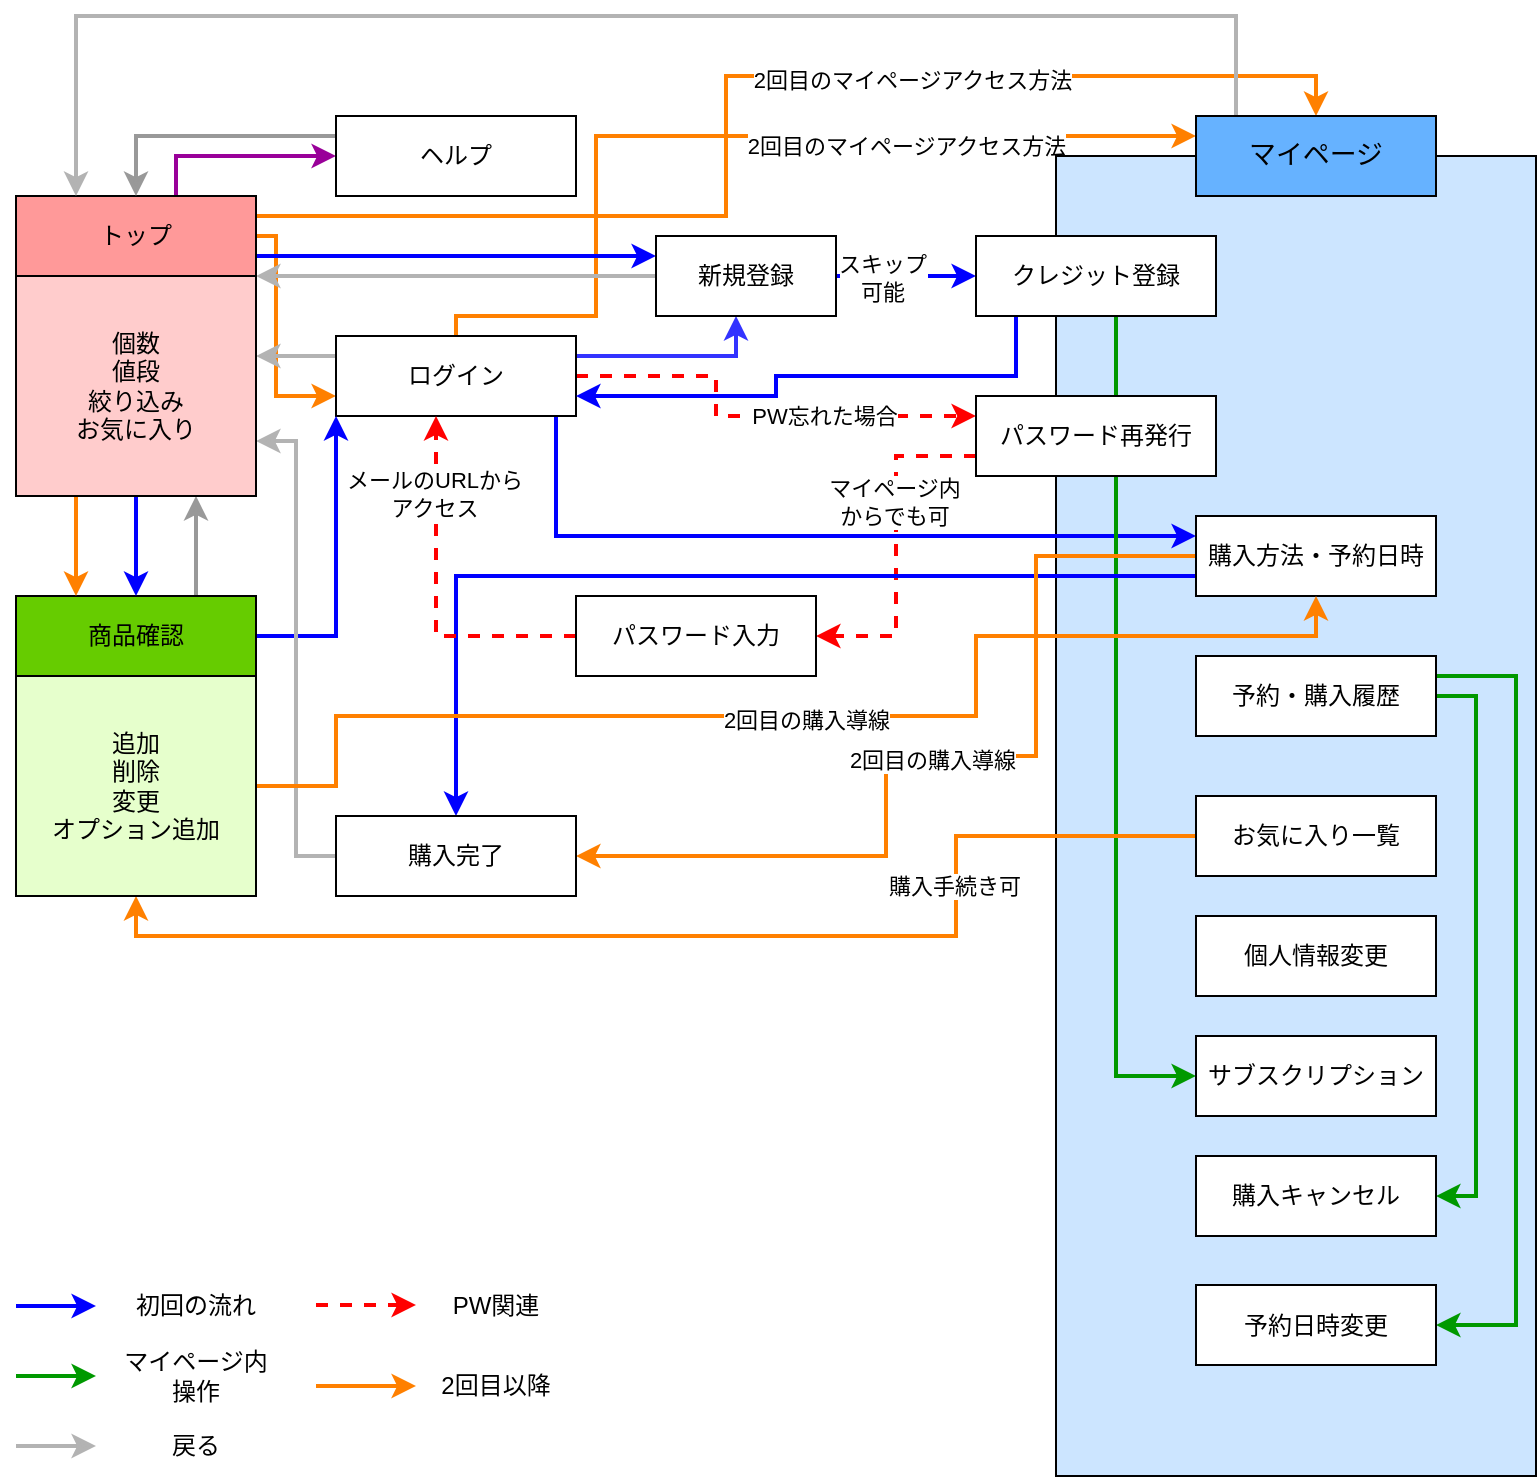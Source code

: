 <mxfile version="17.4.0" type="device" pages="3"><diagram id="CFqNED6zt4X_rKP4FSig" name="Page-1"><mxGraphModel dx="786" dy="1683" grid="1" gridSize="10" guides="1" tooltips="1" connect="1" arrows="1" fold="1" page="1" pageScale="1" pageWidth="827" pageHeight="1169" math="0" shadow="0"><root><mxCell id="0"/><mxCell id="1" parent="0"/><mxCell id="NFylyLSRvNGcXjJM1ptS-30" style="edgeStyle=orthogonalEdgeStyle;rounded=0;orthogonalLoop=1;jettySize=auto;html=1;exitX=1;exitY=0.5;exitDx=0;exitDy=0;entryX=0;entryY=0.75;entryDx=0;entryDy=0;strokeColor=#FF8000;strokeWidth=2;" edge="1" parent="1" source="NFylyLSRvNGcXjJM1ptS-1" target="NFylyLSRvNGcXjJM1ptS-5"><mxGeometry relative="1" as="geometry"><Array as="points"><mxPoint x="170" y="60"/><mxPoint x="170" y="140"/></Array></mxGeometry></mxCell><mxCell id="NFylyLSRvNGcXjJM1ptS-36" style="edgeStyle=orthogonalEdgeStyle;rounded=0;orthogonalLoop=1;jettySize=auto;html=1;strokeColor=#990099;strokeWidth=2;" edge="1" parent="1" source="NFylyLSRvNGcXjJM1ptS-1" target="NFylyLSRvNGcXjJM1ptS-14"><mxGeometry relative="1" as="geometry"><Array as="points"><mxPoint x="120" y="20"/></Array></mxGeometry></mxCell><mxCell id="NFylyLSRvNGcXjJM1ptS-54" style="edgeStyle=orthogonalEdgeStyle;rounded=0;orthogonalLoop=1;jettySize=auto;html=1;entryX=0;entryY=0.25;entryDx=0;entryDy=0;exitX=0.5;exitY=0;exitDx=0;exitDy=0;strokeColor=#FF8000;strokeWidth=2;" edge="1" parent="1" source="NFylyLSRvNGcXjJM1ptS-5" target="NFylyLSRvNGcXjJM1ptS-4"><mxGeometry relative="1" as="geometry"><mxPoint x="250" y="100" as="sourcePoint"/><Array as="points"><mxPoint x="260" y="100"/><mxPoint x="330" y="100"/><mxPoint x="330" y="10"/></Array></mxGeometry></mxCell><mxCell id="NFylyLSRvNGcXjJM1ptS-113" value="2回目のマイページアクセス方法" style="edgeLabel;html=1;align=center;verticalAlign=middle;resizable=0;points=[];" vertex="1" connectable="0" parent="NFylyLSRvNGcXjJM1ptS-54"><mxGeometry x="0.383" y="-4" relative="1" as="geometry"><mxPoint y="1" as="offset"/></mxGeometry></mxCell><mxCell id="NFylyLSRvNGcXjJM1ptS-66" style="edgeStyle=orthogonalEdgeStyle;rounded=0;orthogonalLoop=1;jettySize=auto;html=1;entryX=0.5;entryY=0;entryDx=0;entryDy=0;strokeColor=#FF8000;strokeWidth=2;" edge="1" parent="1" source="NFylyLSRvNGcXjJM1ptS-1" target="NFylyLSRvNGcXjJM1ptS-4"><mxGeometry relative="1" as="geometry"><Array as="points"><mxPoint x="395" y="50"/><mxPoint x="395" y="-20"/><mxPoint x="690" y="-20"/></Array></mxGeometry></mxCell><mxCell id="NFylyLSRvNGcXjJM1ptS-112" value="2回目のマイページアクセス方法" style="edgeLabel;html=1;align=center;verticalAlign=middle;resizable=0;points=[];" vertex="1" connectable="0" parent="NFylyLSRvNGcXjJM1ptS-66"><mxGeometry x="0.284" y="-1" relative="1" as="geometry"><mxPoint y="1" as="offset"/></mxGeometry></mxCell><mxCell id="NFylyLSRvNGcXjJM1ptS-67" style="edgeStyle=orthogonalEdgeStyle;rounded=0;orthogonalLoop=1;jettySize=auto;html=1;strokeColor=#0000FF;entryX=0;entryY=0.25;entryDx=0;entryDy=0;strokeWidth=2;" edge="1" parent="1" source="NFylyLSRvNGcXjJM1ptS-1" target="NFylyLSRvNGcXjJM1ptS-6"><mxGeometry relative="1" as="geometry"><mxPoint x="340" y="100" as="targetPoint"/><Array as="points"><mxPoint x="210" y="70"/><mxPoint x="210" y="70"/></Array></mxGeometry></mxCell><mxCell id="NFylyLSRvNGcXjJM1ptS-1" value="&lt;font style=&quot;vertical-align: inherit&quot;&gt;&lt;font style=&quot;vertical-align: inherit&quot;&gt;トップ&lt;/font&gt;&lt;/font&gt;" style="rounded=0;whiteSpace=wrap;html=1;gradientColor=none;fillColor=#FF9999;" vertex="1" parent="1"><mxGeometry x="40" y="40" width="120" height="40" as="geometry"/></mxCell><mxCell id="NFylyLSRvNGcXjJM1ptS-2" value="" style="rounded=0;whiteSpace=wrap;html=1;fillColor=#CCE5FF;strokeColor=default;" vertex="1" parent="1"><mxGeometry x="560" y="20" width="240" height="660" as="geometry"/></mxCell><mxCell id="NFylyLSRvNGcXjJM1ptS-106" style="edgeStyle=orthogonalEdgeStyle;rounded=0;orthogonalLoop=1;jettySize=auto;html=1;entryX=0.25;entryY=0;entryDx=0;entryDy=0;strokeColor=#B3B3B3;strokeWidth=2;" edge="1" parent="1" source="NFylyLSRvNGcXjJM1ptS-4" target="NFylyLSRvNGcXjJM1ptS-1"><mxGeometry relative="1" as="geometry"><Array as="points"><mxPoint x="650" y="-50"/><mxPoint x="70" y="-50"/></Array></mxGeometry></mxCell><mxCell id="NFylyLSRvNGcXjJM1ptS-4" value="&lt;span style=&quot;font-size: 13.44px&quot;&gt;&lt;font style=&quot;vertical-align: inherit&quot;&gt;&lt;font style=&quot;vertical-align: inherit&quot;&gt;マイページ&lt;/font&gt;&lt;/font&gt;&lt;/span&gt;" style="rounded=0;whiteSpace=wrap;html=1;fillColor=#66B2FF;" vertex="1" parent="1"><mxGeometry x="630" width="120" height="40" as="geometry"/></mxCell><mxCell id="NFylyLSRvNGcXjJM1ptS-32" value="" style="edgeStyle=orthogonalEdgeStyle;rounded=0;orthogonalLoop=1;jettySize=auto;html=1;strokeColor=#3333FF;strokeWidth=2;" edge="1" parent="1" source="NFylyLSRvNGcXjJM1ptS-5" target="NFylyLSRvNGcXjJM1ptS-6"><mxGeometry relative="1" as="geometry"><Array as="points"><mxPoint x="400" y="120"/></Array></mxGeometry></mxCell><mxCell id="NFylyLSRvNGcXjJM1ptS-63" style="edgeStyle=orthogonalEdgeStyle;rounded=0;orthogonalLoop=1;jettySize=auto;html=1;entryX=0;entryY=0.25;entryDx=0;entryDy=0;strokeColor=#FF0000;strokeWidth=2;dashed=1;" edge="1" parent="1" source="NFylyLSRvNGcXjJM1ptS-5" target="NFylyLSRvNGcXjJM1ptS-12"><mxGeometry relative="1" as="geometry"><Array as="points"><mxPoint x="390" y="130"/><mxPoint x="390" y="150"/></Array></mxGeometry></mxCell><mxCell id="NFylyLSRvNGcXjJM1ptS-73" value="&lt;font style=&quot;vertical-align: inherit&quot;&gt;&lt;font style=&quot;vertical-align: inherit&quot;&gt;PW忘れた場合&lt;/font&gt;&lt;/font&gt;" style="edgeLabel;html=1;align=center;verticalAlign=middle;resizable=0;points=[];" vertex="1" connectable="0" parent="NFylyLSRvNGcXjJM1ptS-63"><mxGeometry x="0.303" relative="1" as="geometry"><mxPoint as="offset"/></mxGeometry></mxCell><mxCell id="NFylyLSRvNGcXjJM1ptS-72" style="edgeStyle=orthogonalEdgeStyle;rounded=0;orthogonalLoop=1;jettySize=auto;html=1;entryX=0;entryY=0.25;entryDx=0;entryDy=0;strokeColor=#0000FF;strokeWidth=2;" edge="1" parent="1" source="NFylyLSRvNGcXjJM1ptS-5" target="NFylyLSRvNGcXjJM1ptS-18"><mxGeometry relative="1" as="geometry"><Array as="points"><mxPoint x="310" y="210"/></Array></mxGeometry></mxCell><mxCell id="NFylyLSRvNGcXjJM1ptS-105" style="edgeStyle=orthogonalEdgeStyle;rounded=0;orthogonalLoop=1;jettySize=auto;html=1;strokeColor=#B3B3B3;strokeWidth=2;" edge="1" parent="1" source="NFylyLSRvNGcXjJM1ptS-5"><mxGeometry relative="1" as="geometry"><mxPoint x="160" y="120" as="targetPoint"/><Array as="points"><mxPoint x="190" y="120"/><mxPoint x="190" y="120"/></Array></mxGeometry></mxCell><mxCell id="NFylyLSRvNGcXjJM1ptS-5" value="&lt;font style=&quot;vertical-align: inherit&quot;&gt;&lt;font style=&quot;vertical-align: inherit&quot;&gt;ログイン&lt;/font&gt;&lt;/font&gt;" style="rounded=0;whiteSpace=wrap;html=1;" vertex="1" parent="1"><mxGeometry x="200" y="110" width="120" height="40" as="geometry"/></mxCell><mxCell id="NFylyLSRvNGcXjJM1ptS-33" value="" style="edgeStyle=orthogonalEdgeStyle;rounded=0;orthogonalLoop=1;jettySize=auto;html=1;strokeColor=#0000FF;strokeWidth=2;" edge="1" parent="1" source="NFylyLSRvNGcXjJM1ptS-6" target="NFylyLSRvNGcXjJM1ptS-7"><mxGeometry relative="1" as="geometry"><Array as="points"><mxPoint x="470" y="80"/><mxPoint x="470" y="80"/></Array></mxGeometry></mxCell><mxCell id="NFylyLSRvNGcXjJM1ptS-85" value="スキップ&lt;br&gt;可能" style="edgeLabel;html=1;align=center;verticalAlign=middle;resizable=0;points=[];" vertex="1" connectable="0" parent="NFylyLSRvNGcXjJM1ptS-33"><mxGeometry x="-0.35" y="-1" relative="1" as="geometry"><mxPoint as="offset"/></mxGeometry></mxCell><mxCell id="NFylyLSRvNGcXjJM1ptS-108" style="edgeStyle=orthogonalEdgeStyle;rounded=0;orthogonalLoop=1;jettySize=auto;html=1;strokeColor=#B3B3B3;strokeWidth=2;" edge="1" parent="1" source="NFylyLSRvNGcXjJM1ptS-6" target="NFylyLSRvNGcXjJM1ptS-24"><mxGeometry relative="1" as="geometry"><Array as="points"><mxPoint x="210" y="80"/><mxPoint x="210" y="80"/></Array></mxGeometry></mxCell><mxCell id="NFylyLSRvNGcXjJM1ptS-6" value="&lt;font style=&quot;vertical-align: inherit&quot;&gt;&lt;font style=&quot;vertical-align: inherit&quot;&gt;新規登録&lt;/font&gt;&lt;/font&gt;" style="rounded=0;whiteSpace=wrap;html=1;" vertex="1" parent="1"><mxGeometry x="360" y="60" width="90" height="40" as="geometry"/></mxCell><mxCell id="NFylyLSRvNGcXjJM1ptS-53" style="edgeStyle=orthogonalEdgeStyle;rounded=0;orthogonalLoop=1;jettySize=auto;html=1;entryX=0;entryY=0.5;entryDx=0;entryDy=0;strokeColor=#009900;strokeWidth=2;" edge="1" parent="1" source="NFylyLSRvNGcXjJM1ptS-7" target="NFylyLSRvNGcXjJM1ptS-15"><mxGeometry relative="1" as="geometry"><Array as="points"><mxPoint x="590" y="480"/></Array></mxGeometry></mxCell><mxCell id="NFylyLSRvNGcXjJM1ptS-71" style="edgeStyle=orthogonalEdgeStyle;rounded=0;orthogonalLoop=1;jettySize=auto;html=1;strokeColor=#0000FF;strokeWidth=2;" edge="1" parent="1" source="NFylyLSRvNGcXjJM1ptS-7" target="NFylyLSRvNGcXjJM1ptS-5"><mxGeometry relative="1" as="geometry"><Array as="points"><mxPoint x="540" y="130"/><mxPoint x="420" y="130"/><mxPoint x="420" y="140"/></Array></mxGeometry></mxCell><mxCell id="NFylyLSRvNGcXjJM1ptS-7" value="&lt;font style=&quot;vertical-align: inherit&quot;&gt;&lt;font style=&quot;vertical-align: inherit&quot;&gt;クレジット登録&lt;/font&gt;&lt;/font&gt;" style="rounded=0;whiteSpace=wrap;html=1;" vertex="1" parent="1"><mxGeometry x="520" y="60" width="120" height="40" as="geometry"/></mxCell><mxCell id="NFylyLSRvNGcXjJM1ptS-46" style="edgeStyle=orthogonalEdgeStyle;rounded=0;orthogonalLoop=1;jettySize=auto;html=1;entryX=1;entryY=0.5;entryDx=0;entryDy=0;strokeColor=#009900;fillColor=#f5f5f5;strokeWidth=2;" edge="1" parent="1" source="NFylyLSRvNGcXjJM1ptS-10" target="NFylyLSRvNGcXjJM1ptS-20"><mxGeometry relative="1" as="geometry"><mxPoint x="821" y="540" as="targetPoint"/><Array as="points"><mxPoint x="770" y="290"/><mxPoint x="770" y="540"/></Array></mxGeometry></mxCell><mxCell id="NFylyLSRvNGcXjJM1ptS-59" style="edgeStyle=orthogonalEdgeStyle;rounded=0;orthogonalLoop=1;jettySize=auto;html=1;entryX=1;entryY=0.5;entryDx=0;entryDy=0;strokeColor=#009900;strokeWidth=2;" edge="1" parent="1" source="NFylyLSRvNGcXjJM1ptS-10" target="NFylyLSRvNGcXjJM1ptS-58"><mxGeometry relative="1" as="geometry"><Array as="points"><mxPoint x="790" y="280"/><mxPoint x="790" y="605"/></Array></mxGeometry></mxCell><mxCell id="NFylyLSRvNGcXjJM1ptS-10" value="&lt;font style=&quot;vertical-align: inherit&quot;&gt;&lt;font style=&quot;vertical-align: inherit&quot;&gt;予約・購入履歴&lt;/font&gt;&lt;/font&gt;" style="rounded=0;whiteSpace=wrap;html=1;" vertex="1" parent="1"><mxGeometry x="630" y="270" width="120" height="40" as="geometry"/></mxCell><mxCell id="NFylyLSRvNGcXjJM1ptS-56" style="edgeStyle=orthogonalEdgeStyle;rounded=0;orthogonalLoop=1;jettySize=auto;html=1;entryX=0.5;entryY=1;entryDx=0;entryDy=0;strokeColor=#FF8000;strokeWidth=2;" edge="1" parent="1" source="NFylyLSRvNGcXjJM1ptS-11" target="NFylyLSRvNGcXjJM1ptS-23"><mxGeometry relative="1" as="geometry"><Array as="points"><mxPoint x="510" y="360"/><mxPoint x="510" y="410"/><mxPoint x="100" y="410"/></Array></mxGeometry></mxCell><mxCell id="NFylyLSRvNGcXjJM1ptS-109" value="購入手続き可" style="edgeLabel;html=1;align=center;verticalAlign=middle;resizable=0;points=[];" vertex="1" connectable="0" parent="NFylyLSRvNGcXjJM1ptS-56"><mxGeometry x="-0.518" y="-1" relative="1" as="geometry"><mxPoint as="offset"/></mxGeometry></mxCell><mxCell id="NFylyLSRvNGcXjJM1ptS-11" value="&lt;font style=&quot;vertical-align: inherit&quot;&gt;&lt;font style=&quot;vertical-align: inherit&quot;&gt;お気に入り一覧&lt;/font&gt;&lt;/font&gt;" style="rounded=0;whiteSpace=wrap;html=1;" vertex="1" parent="1"><mxGeometry x="630" y="340" width="120" height="40" as="geometry"/></mxCell><mxCell id="NFylyLSRvNGcXjJM1ptS-76" style="edgeStyle=orthogonalEdgeStyle;rounded=0;orthogonalLoop=1;jettySize=auto;html=1;entryX=1;entryY=0.5;entryDx=0;entryDy=0;strokeColor=#FF0000;strokeWidth=2;dashed=1;" edge="1" parent="1" source="NFylyLSRvNGcXjJM1ptS-12" target="NFylyLSRvNGcXjJM1ptS-75"><mxGeometry relative="1" as="geometry"><Array as="points"><mxPoint x="480" y="170"/><mxPoint x="480" y="260"/></Array></mxGeometry></mxCell><mxCell id="NFylyLSRvNGcXjJM1ptS-87" value="マイページ内&lt;br&gt;からでも可" style="edgeLabel;html=1;align=center;verticalAlign=middle;resizable=0;points=[];" vertex="1" connectable="0" parent="NFylyLSRvNGcXjJM1ptS-76"><mxGeometry x="-0.265" y="-1" relative="1" as="geometry"><mxPoint as="offset"/></mxGeometry></mxCell><mxCell id="NFylyLSRvNGcXjJM1ptS-12" value="&lt;font style=&quot;vertical-align: inherit&quot;&gt;&lt;font style=&quot;vertical-align: inherit&quot;&gt;パスワード再発行&lt;/font&gt;&lt;/font&gt;" style="rounded=0;whiteSpace=wrap;html=1;" vertex="1" parent="1"><mxGeometry x="520" y="140" width="120" height="40" as="geometry"/></mxCell><mxCell id="NFylyLSRvNGcXjJM1ptS-13" value="&lt;font style=&quot;vertical-align: inherit&quot;&gt;&lt;font style=&quot;vertical-align: inherit&quot;&gt;&lt;font style=&quot;vertical-align: inherit&quot;&gt;&lt;font style=&quot;vertical-align: inherit&quot;&gt;&lt;font style=&quot;vertical-align: inherit&quot;&gt;&lt;font style=&quot;vertical-align: inherit&quot;&gt;個人情報変更&lt;/font&gt;&lt;/font&gt;&lt;/font&gt;&lt;/font&gt;&lt;/font&gt;&lt;/font&gt;" style="rounded=0;whiteSpace=wrap;html=1;" vertex="1" parent="1"><mxGeometry x="630" y="400" width="120" height="40" as="geometry"/></mxCell><mxCell id="NFylyLSRvNGcXjJM1ptS-52" style="edgeStyle=orthogonalEdgeStyle;rounded=0;orthogonalLoop=1;jettySize=auto;html=1;entryX=0.5;entryY=0;entryDx=0;entryDy=0;strokeColor=#999999;strokeWidth=2;" edge="1" parent="1" source="NFylyLSRvNGcXjJM1ptS-14" target="NFylyLSRvNGcXjJM1ptS-1"><mxGeometry relative="1" as="geometry"><Array as="points"><mxPoint x="100" y="10"/></Array></mxGeometry></mxCell><mxCell id="NFylyLSRvNGcXjJM1ptS-14" value="&lt;font style=&quot;vertical-align: inherit&quot;&gt;&lt;font style=&quot;vertical-align: inherit&quot;&gt;ヘルプ&lt;/font&gt;&lt;/font&gt;" style="rounded=0;whiteSpace=wrap;html=1;" vertex="1" parent="1"><mxGeometry x="200" width="120" height="40" as="geometry"/></mxCell><mxCell id="NFylyLSRvNGcXjJM1ptS-15" value="&lt;font style=&quot;vertical-align: inherit&quot;&gt;&lt;font style=&quot;vertical-align: inherit&quot;&gt;サブスクリプション&lt;/font&gt;&lt;/font&gt;" style="rounded=0;whiteSpace=wrap;html=1;" vertex="1" parent="1"><mxGeometry x="630" y="460" width="120" height="40" as="geometry"/></mxCell><mxCell id="NFylyLSRvNGcXjJM1ptS-55" style="edgeStyle=orthogonalEdgeStyle;rounded=0;orthogonalLoop=1;jettySize=auto;html=1;entryX=0.75;entryY=1;entryDx=0;entryDy=0;strokeColor=#999999;strokeWidth=2;" edge="1" parent="1" source="NFylyLSRvNGcXjJM1ptS-16" target="NFylyLSRvNGcXjJM1ptS-24"><mxGeometry relative="1" as="geometry"><Array as="points"><mxPoint x="130" y="230"/><mxPoint x="130" y="230"/></Array></mxGeometry></mxCell><mxCell id="NFylyLSRvNGcXjJM1ptS-79" style="edgeStyle=orthogonalEdgeStyle;rounded=0;orthogonalLoop=1;jettySize=auto;html=1;entryX=0;entryY=1;entryDx=0;entryDy=0;strokeColor=#0000FF;strokeWidth=2;" edge="1" parent="1" source="NFylyLSRvNGcXjJM1ptS-16" target="NFylyLSRvNGcXjJM1ptS-5"><mxGeometry relative="1" as="geometry"/></mxCell><mxCell id="NFylyLSRvNGcXjJM1ptS-16" value="&lt;font style=&quot;vertical-align: inherit&quot;&gt;&lt;font style=&quot;vertical-align: inherit&quot;&gt;商品確認&lt;/font&gt;&lt;/font&gt;" style="rounded=0;whiteSpace=wrap;html=1;fillColor=#66CC00;" vertex="1" parent="1"><mxGeometry x="40" y="240" width="120" height="40" as="geometry"/></mxCell><mxCell id="NFylyLSRvNGcXjJM1ptS-61" style="edgeStyle=orthogonalEdgeStyle;rounded=0;orthogonalLoop=1;jettySize=auto;html=1;entryX=0.5;entryY=0;entryDx=0;entryDy=0;strokeColor=#0000FF;strokeWidth=2;" edge="1" parent="1" source="NFylyLSRvNGcXjJM1ptS-18" target="NFylyLSRvNGcXjJM1ptS-19"><mxGeometry relative="1" as="geometry"><Array as="points"><mxPoint x="260" y="230"/></Array></mxGeometry></mxCell><mxCell id="NFylyLSRvNGcXjJM1ptS-102" style="edgeStyle=orthogonalEdgeStyle;rounded=0;orthogonalLoop=1;jettySize=auto;html=1;entryX=1;entryY=0.5;entryDx=0;entryDy=0;strokeColor=#FF8000;strokeWidth=2;" edge="1" parent="1" source="NFylyLSRvNGcXjJM1ptS-18" target="NFylyLSRvNGcXjJM1ptS-19"><mxGeometry relative="1" as="geometry"><Array as="points"><mxPoint x="550" y="220"/><mxPoint x="550" y="320"/><mxPoint x="475" y="320"/><mxPoint x="475" y="370"/></Array></mxGeometry></mxCell><mxCell id="NFylyLSRvNGcXjJM1ptS-111" value="2回目の購入導線" style="edgeLabel;html=1;align=center;verticalAlign=middle;resizable=0;points=[];" vertex="1" connectable="0" parent="NFylyLSRvNGcXjJM1ptS-102"><mxGeometry x="0.009" y="2" relative="1" as="geometry"><mxPoint as="offset"/></mxGeometry></mxCell><mxCell id="NFylyLSRvNGcXjJM1ptS-18" value="&lt;font style=&quot;vertical-align: inherit&quot;&gt;&lt;font style=&quot;vertical-align: inherit&quot;&gt;購入方法・予約日時&lt;/font&gt;&lt;/font&gt;" style="rounded=0;whiteSpace=wrap;html=1;" vertex="1" parent="1"><mxGeometry x="630" y="200" width="120" height="40" as="geometry"/></mxCell><mxCell id="NFylyLSRvNGcXjJM1ptS-86" style="edgeStyle=orthogonalEdgeStyle;rounded=0;orthogonalLoop=1;jettySize=auto;html=1;entryX=1;entryY=0.75;entryDx=0;entryDy=0;strokeColor=#B3B3B3;strokeWidth=2;" edge="1" parent="1" source="NFylyLSRvNGcXjJM1ptS-19" target="NFylyLSRvNGcXjJM1ptS-24"><mxGeometry relative="1" as="geometry"/></mxCell><mxCell id="NFylyLSRvNGcXjJM1ptS-19" value="&lt;font style=&quot;vertical-align: inherit&quot;&gt;&lt;font style=&quot;vertical-align: inherit&quot;&gt;購入完了&lt;/font&gt;&lt;/font&gt;" style="rounded=0;whiteSpace=wrap;html=1;" vertex="1" parent="1"><mxGeometry x="200" y="350" width="120" height="40" as="geometry"/></mxCell><mxCell id="NFylyLSRvNGcXjJM1ptS-20" value="&lt;font style=&quot;vertical-align: inherit&quot;&gt;&lt;font style=&quot;vertical-align: inherit&quot;&gt;購入キャンセル&lt;/font&gt;&lt;/font&gt;" style="rounded=0;whiteSpace=wrap;html=1;" vertex="1" parent="1"><mxGeometry x="630" y="520" width="120" height="40" as="geometry"/></mxCell><mxCell id="NFylyLSRvNGcXjJM1ptS-101" style="edgeStyle=orthogonalEdgeStyle;rounded=0;orthogonalLoop=1;jettySize=auto;html=1;strokeColor=#FF8000;strokeWidth=2;" edge="1" parent="1" source="NFylyLSRvNGcXjJM1ptS-23" target="NFylyLSRvNGcXjJM1ptS-18"><mxGeometry relative="1" as="geometry"><Array as="points"><mxPoint x="200" y="335"/><mxPoint x="200" y="300"/><mxPoint x="520" y="300"/><mxPoint x="520" y="260"/><mxPoint x="690" y="260"/></Array></mxGeometry></mxCell><mxCell id="NFylyLSRvNGcXjJM1ptS-110" value="2回目の購入導線" style="edgeLabel;html=1;align=center;verticalAlign=middle;resizable=0;points=[];" vertex="1" connectable="0" parent="NFylyLSRvNGcXjJM1ptS-101"><mxGeometry x="-0.008" y="-1" relative="1" as="geometry"><mxPoint y="1" as="offset"/></mxGeometry></mxCell><mxCell id="NFylyLSRvNGcXjJM1ptS-23" value="&lt;font style=&quot;vertical-align: inherit&quot;&gt;&lt;font style=&quot;vertical-align: inherit&quot;&gt;追加&lt;br&gt;削除&lt;br&gt;変更&lt;br&gt;オプション追加&lt;br&gt;&lt;/font&gt;&lt;/font&gt;" style="rounded=0;whiteSpace=wrap;html=1;fillColor=#E6FFCC;" vertex="1" parent="1"><mxGeometry x="40" y="280" width="120" height="110" as="geometry"/></mxCell><mxCell id="NFylyLSRvNGcXjJM1ptS-37" style="edgeStyle=orthogonalEdgeStyle;rounded=0;orthogonalLoop=1;jettySize=auto;html=1;entryX=0.5;entryY=0;entryDx=0;entryDy=0;strokeColor=#0000FF;strokeWidth=2;" edge="1" parent="1" source="NFylyLSRvNGcXjJM1ptS-24" target="NFylyLSRvNGcXjJM1ptS-16"><mxGeometry relative="1" as="geometry"/></mxCell><mxCell id="NFylyLSRvNGcXjJM1ptS-100" style="edgeStyle=orthogonalEdgeStyle;rounded=0;orthogonalLoop=1;jettySize=auto;html=1;entryX=0.25;entryY=0;entryDx=0;entryDy=0;strokeColor=#FF8000;strokeWidth=2;" edge="1" parent="1" source="NFylyLSRvNGcXjJM1ptS-24" target="NFylyLSRvNGcXjJM1ptS-16"><mxGeometry relative="1" as="geometry"><Array as="points"><mxPoint x="70" y="200"/><mxPoint x="70" y="200"/></Array></mxGeometry></mxCell><mxCell id="NFylyLSRvNGcXjJM1ptS-24" value="&lt;font style=&quot;vertical-align: inherit&quot;&gt;&lt;font style=&quot;vertical-align: inherit&quot;&gt;&lt;font style=&quot;vertical-align: inherit&quot;&gt;&lt;font style=&quot;vertical-align: inherit&quot;&gt;個数&lt;br&gt;&lt;/font&gt;&lt;/font&gt;&lt;font style=&quot;vertical-align: inherit&quot;&gt;&lt;font style=&quot;vertical-align: inherit&quot;&gt;値段&lt;br&gt;&lt;/font&gt;&lt;/font&gt;&lt;font style=&quot;vertical-align: inherit&quot;&gt;&lt;font style=&quot;vertical-align: inherit&quot;&gt;絞り込み&lt;br&gt;&lt;/font&gt;&lt;/font&gt;&lt;font style=&quot;vertical-align: inherit&quot;&gt;&lt;font style=&quot;vertical-align: inherit&quot;&gt;お気に入り&lt;/font&gt;&lt;/font&gt;&lt;br&gt;&lt;/font&gt;&lt;/font&gt;" style="rounded=0;whiteSpace=wrap;html=1;fillColor=#FFCCCC;" vertex="1" parent="1"><mxGeometry x="40" y="80" width="120" height="110" as="geometry"/></mxCell><mxCell id="NFylyLSRvNGcXjJM1ptS-58" value="&lt;font style=&quot;vertical-align: inherit&quot;&gt;&lt;font style=&quot;vertical-align: inherit&quot;&gt;予約日時変更&lt;/font&gt;&lt;/font&gt;" style="rounded=0;whiteSpace=wrap;html=1;" vertex="1" parent="1"><mxGeometry x="630" y="584.5" width="120" height="40" as="geometry"/></mxCell><mxCell id="NFylyLSRvNGcXjJM1ptS-80" style="edgeStyle=orthogonalEdgeStyle;rounded=0;orthogonalLoop=1;jettySize=auto;html=1;strokeColor=#FF0000;strokeWidth=2;dashed=1;" edge="1" parent="1" source="NFylyLSRvNGcXjJM1ptS-75" target="NFylyLSRvNGcXjJM1ptS-5"><mxGeometry relative="1" as="geometry"><mxPoint x="240" y="160" as="targetPoint"/><Array as="points"><mxPoint x="250" y="260"/></Array></mxGeometry></mxCell><mxCell id="NFylyLSRvNGcXjJM1ptS-81" value="&lt;font style=&quot;vertical-align: inherit&quot;&gt;&lt;font style=&quot;vertical-align: inherit&quot;&gt;メールのURLから&lt;br&gt;アクセス&lt;br&gt;&lt;/font&gt;&lt;/font&gt;" style="edgeLabel;html=1;align=center;verticalAlign=middle;resizable=0;points=[];" vertex="1" connectable="0" parent="NFylyLSRvNGcXjJM1ptS-80"><mxGeometry x="0.568" y="1" relative="1" as="geometry"><mxPoint as="offset"/></mxGeometry></mxCell><mxCell id="NFylyLSRvNGcXjJM1ptS-75" value="&lt;font style=&quot;vertical-align: inherit&quot;&gt;&lt;font style=&quot;vertical-align: inherit&quot;&gt;&lt;font style=&quot;vertical-align: inherit&quot;&gt;&lt;font style=&quot;vertical-align: inherit&quot;&gt;パスワード入力&lt;/font&gt;&lt;/font&gt;&lt;/font&gt;&lt;/font&gt;" style="rounded=0;whiteSpace=wrap;html=1;" vertex="1" parent="1"><mxGeometry x="320" y="240" width="120" height="40" as="geometry"/></mxCell><mxCell id="NFylyLSRvNGcXjJM1ptS-82" value="" style="endArrow=classic;html=1;rounded=0;strokeColor=#0000FF;strokeWidth=2;" edge="1" parent="1"><mxGeometry width="50" height="50" relative="1" as="geometry"><mxPoint x="40" y="595" as="sourcePoint"/><mxPoint x="80" y="595" as="targetPoint"/></mxGeometry></mxCell><mxCell id="NFylyLSRvNGcXjJM1ptS-90" value="初回の流れ" style="text;html=1;strokeColor=none;fillColor=none;align=center;verticalAlign=middle;whiteSpace=wrap;rounded=0;" vertex="1" parent="1"><mxGeometry x="90" y="580" width="80" height="30" as="geometry"/></mxCell><mxCell id="NFylyLSRvNGcXjJM1ptS-93" value="" style="endArrow=classic;html=1;rounded=0;strokeColor=#009900;strokeWidth=2;" edge="1" parent="1"><mxGeometry width="50" height="50" relative="1" as="geometry"><mxPoint x="40" y="630" as="sourcePoint"/><mxPoint x="80" y="630" as="targetPoint"/></mxGeometry></mxCell><mxCell id="NFylyLSRvNGcXjJM1ptS-94" value="マイページ内&lt;br&gt;操作" style="text;html=1;strokeColor=none;fillColor=none;align=center;verticalAlign=middle;whiteSpace=wrap;rounded=0;" vertex="1" parent="1"><mxGeometry x="90" y="615" width="80" height="30" as="geometry"/></mxCell><mxCell id="NFylyLSRvNGcXjJM1ptS-96" value="" style="endArrow=classic;html=1;rounded=0;strokeColor=#FF0000;strokeWidth=2;dashed=1;" edge="1" parent="1"><mxGeometry width="50" height="50" relative="1" as="geometry"><mxPoint x="190" y="594.5" as="sourcePoint"/><mxPoint x="240" y="594.5" as="targetPoint"/></mxGeometry></mxCell><mxCell id="NFylyLSRvNGcXjJM1ptS-97" value="PW関連" style="text;html=1;strokeColor=none;fillColor=none;align=center;verticalAlign=middle;whiteSpace=wrap;rounded=0;" vertex="1" parent="1"><mxGeometry x="240" y="580" width="80" height="30" as="geometry"/></mxCell><mxCell id="NFylyLSRvNGcXjJM1ptS-98" value="" style="endArrow=classic;html=1;rounded=0;strokeColor=#FF8000;strokeWidth=2;" edge="1" parent="1"><mxGeometry width="50" height="50" relative="1" as="geometry"><mxPoint x="190" y="635" as="sourcePoint"/><mxPoint x="240" y="635" as="targetPoint"/></mxGeometry></mxCell><mxCell id="NFylyLSRvNGcXjJM1ptS-99" value="2回目以降" style="text;html=1;strokeColor=none;fillColor=none;align=center;verticalAlign=middle;whiteSpace=wrap;rounded=0;" vertex="1" parent="1"><mxGeometry x="240" y="620" width="80" height="30" as="geometry"/></mxCell><mxCell id="NFylyLSRvNGcXjJM1ptS-103" value="" style="endArrow=classic;html=1;rounded=0;strokeColor=#B3B3B3;strokeWidth=2;" edge="1" parent="1"><mxGeometry width="50" height="50" relative="1" as="geometry"><mxPoint x="40" y="665" as="sourcePoint"/><mxPoint x="80" y="665" as="targetPoint"/></mxGeometry></mxCell><mxCell id="NFylyLSRvNGcXjJM1ptS-104" value="戻る" style="text;html=1;strokeColor=none;fillColor=none;align=center;verticalAlign=middle;whiteSpace=wrap;rounded=0;" vertex="1" parent="1"><mxGeometry x="90" y="650" width="80" height="30" as="geometry"/></mxCell></root></mxGraphModel></diagram><diagram id="ODrUTmYE-0aKECBiOCyd" name="Page-2"><mxGraphModel dx="786" dy="1683" grid="1" gridSize="10" guides="1" tooltips="1" connect="1" arrows="1" fold="1" page="1" pageScale="1" pageWidth="827" pageHeight="1169" math="0" shadow="0"><root><mxCell id="0"/><mxCell id="1" parent="0"/><mxCell id="sBhj7B4skm0eQFWlnZr7-2" style="edgeStyle=orthogonalEdgeStyle;rounded=0;orthogonalLoop=1;jettySize=auto;html=1;entryX=-0.012;entryY=0.15;entryDx=0;entryDy=0;entryPerimeter=0;strokeColor=#000000;strokeWidth=2;dashed=1;" edge="1" parent="1" source="iGSBTRo9enW3i7uzKjGE-26" target="lB2qAL_0YcRs6nH679g4-1"><mxGeometry relative="1" as="geometry"><Array as="points"><mxPoint x="220" y="52"/><mxPoint x="220" y="52"/></Array></mxGeometry></mxCell><mxCell id="sBhj7B4skm0eQFWlnZr7-40" style="edgeStyle=orthogonalEdgeStyle;rounded=0;orthogonalLoop=1;jettySize=auto;html=1;strokeColor=#009900;strokeWidth=2;" edge="1" parent="1" source="iGSBTRo9enW3i7uzKjGE-26" target="qzbJGG2kcH5Pp3qlb7-f-1"><mxGeometry relative="1" as="geometry"><Array as="points"><mxPoint x="880" y="150"/></Array></mxGeometry></mxCell><mxCell id="sBhj7B4skm0eQFWlnZr7-4" style="edgeStyle=orthogonalEdgeStyle;rounded=0;orthogonalLoop=1;jettySize=auto;html=1;entryX=0.5;entryY=0;entryDx=0;entryDy=0;strokeColor=#0000FF;strokeWidth=2;" edge="1" parent="1" source="iGSBTRo9enW3i7uzKjGE-26" target="iGSBTRo9enW3i7uzKjGE-31"><mxGeometry relative="1" as="geometry"/></mxCell><mxCell id="sBhj7B4skm0eQFWlnZr7-25" value="●" style="edgeLabel;html=1;align=center;verticalAlign=middle;resizable=0;points=[];" vertex="1" connectable="0" parent="sBhj7B4skm0eQFWlnZr7-4"><mxGeometry x="-0.273" relative="1" as="geometry"><mxPoint as="offset"/></mxGeometry></mxCell><mxCell id="sBhj7B4skm0eQFWlnZr7-41" style="edgeStyle=orthogonalEdgeStyle;rounded=0;orthogonalLoop=1;jettySize=auto;html=1;entryX=0;entryY=0.094;entryDx=0;entryDy=0;entryPerimeter=0;strokeColor=#FF8000;strokeWidth=2;" edge="1" parent="1" source="iGSBTRo9enW3i7uzKjGE-26" target="hA_imKSKlHx6BmTGPlRI-18"><mxGeometry relative="1" as="geometry"><Array as="points"><mxPoint x="500" y="180"/><mxPoint x="500" y="376"/></Array></mxGeometry></mxCell><mxCell id="sBhj7B4skm0eQFWlnZr7-42" style="edgeStyle=orthogonalEdgeStyle;rounded=0;orthogonalLoop=1;jettySize=auto;html=1;entryX=0.5;entryY=0;entryDx=0;entryDy=0;strokeColor=#009900;strokeWidth=2;" edge="1" parent="1" source="iGSBTRo9enW3i7uzKjGE-26" target="9UqXn6XjIUn8kkFmseDt-3"><mxGeometry relative="1" as="geometry"><Array as="points"><mxPoint x="360" y="130"/></Array></mxGeometry></mxCell><mxCell id="iGSBTRo9enW3i7uzKjGE-26" value="メインページ" style="swimlane;strokeColor=default;fillColor=#66B2FF;gradientColor=none;" vertex="1" parent="1"><mxGeometry x="40" y="-60" width="160" height="270" as="geometry"/></mxCell><mxCell id="iGSBTRo9enW3i7uzKjGE-27" value="絞り込み" style="text;strokeColor=none;fillColor=none;align=left;verticalAlign=middle;spacingLeft=4;spacingRight=4;overflow=hidden;points=[[0,0.5],[1,0.5]];portConstraint=eastwest;rotatable=0;" vertex="1" parent="iGSBTRo9enW3i7uzKjGE-26"><mxGeometry y="20" width="160" height="30" as="geometry"/></mxCell><mxCell id="iGSBTRo9enW3i7uzKjGE-28" value="個数変更" style="text;strokeColor=none;fillColor=none;align=left;verticalAlign=middle;spacingLeft=4;spacingRight=4;overflow=hidden;points=[[0,0.5],[1,0.5]];portConstraint=eastwest;rotatable=0;" vertex="1" parent="iGSBTRo9enW3i7uzKjGE-26"><mxGeometry y="50" width="160" height="30" as="geometry"/></mxCell><mxCell id="iGSBTRo9enW3i7uzKjGE-29" value="お気に入り" style="text;strokeColor=none;fillColor=none;align=left;verticalAlign=middle;spacingLeft=4;spacingRight=4;overflow=hidden;points=[[0,0.5],[1,0.5]];portConstraint=eastwest;rotatable=0;" vertex="1" parent="iGSBTRo9enW3i7uzKjGE-26"><mxGeometry y="80" width="160" height="30" as="geometry"/></mxCell><mxCell id="iGSBTRo9enW3i7uzKjGE-30" value="金額" style="text;strokeColor=none;fillColor=none;align=left;verticalAlign=middle;spacingLeft=4;spacingRight=4;overflow=hidden;points=[[0,0.5],[1,0.5]];portConstraint=eastwest;rotatable=0;" vertex="1" parent="iGSBTRo9enW3i7uzKjGE-26"><mxGeometry y="110" width="160" height="30" as="geometry"/></mxCell><mxCell id="iGSBTRo9enW3i7uzKjGE-42" value="ランキング" style="text;strokeColor=none;fillColor=none;align=left;verticalAlign=middle;spacingLeft=4;spacingRight=4;overflow=hidden;points=[[0,0.5],[1,0.5]];portConstraint=eastwest;rotatable=0;" vertex="1" parent="iGSBTRo9enW3i7uzKjGE-26"><mxGeometry y="140" width="160" height="30" as="geometry"/></mxCell><mxCell id="sBhj7B4skm0eQFWlnZr7-63" value="お知らせ" style="text;strokeColor=none;fillColor=none;align=left;verticalAlign=middle;spacingLeft=4;spacingRight=4;overflow=hidden;points=[[0,0.5],[1,0.5]];portConstraint=eastwest;rotatable=0;" vertex="1" parent="iGSBTRo9enW3i7uzKjGE-26"><mxGeometry y="170" width="160" height="30" as="geometry"/></mxCell><mxCell id="sBhj7B4skm0eQFWlnZr7-67" value="美味しさの秘密" style="text;strokeColor=none;fillColor=none;align=left;verticalAlign=middle;spacingLeft=4;spacingRight=4;overflow=hidden;points=[[0,0.5],[1,0.5]];portConstraint=eastwest;rotatable=0;" vertex="1" parent="iGSBTRo9enW3i7uzKjGE-26"><mxGeometry y="200" width="160" height="30" as="geometry"/></mxCell><mxCell id="sBhj7B4skm0eQFWlnZr7-68" value="ボンゴについて" style="text;strokeColor=none;fillColor=none;align=left;verticalAlign=middle;spacingLeft=4;spacingRight=4;overflow=hidden;points=[[0,0.5],[1,0.5]];portConstraint=eastwest;rotatable=0;" vertex="1" parent="iGSBTRo9enW3i7uzKjGE-26"><mxGeometry y="230" width="160" height="30" as="geometry"/></mxCell><mxCell id="sBhj7B4skm0eQFWlnZr7-6" style="edgeStyle=orthogonalEdgeStyle;rounded=0;orthogonalLoop=1;jettySize=auto;html=1;entryX=0;entryY=0.125;entryDx=0;entryDy=0;entryPerimeter=0;strokeColor=#0000FF;strokeWidth=2;" edge="1" parent="1" source="iGSBTRo9enW3i7uzKjGE-31" target="9UqXn6XjIUn8kkFmseDt-3"><mxGeometry relative="1" as="geometry"><Array as="points"><mxPoint x="220" y="330"/><mxPoint x="220" y="210"/></Array></mxGeometry></mxCell><mxCell id="sBhj7B4skm0eQFWlnZr7-23" value="●P" style="edgeLabel;html=1;align=center;verticalAlign=middle;resizable=0;points=[];" vertex="1" connectable="0" parent="sBhj7B4skm0eQFWlnZr7-6"><mxGeometry x="-0.05" y="-1" relative="1" as="geometry"><mxPoint as="offset"/></mxGeometry></mxCell><mxCell id="sBhj7B4skm0eQFWlnZr7-39" style="edgeStyle=orthogonalEdgeStyle;rounded=0;orthogonalLoop=1;jettySize=auto;html=1;entryX=-0.012;entryY=0.1;entryDx=0;entryDy=0;entryPerimeter=0;strokeColor=#FF8000;strokeWidth=2;" edge="1" parent="1" source="iGSBTRo9enW3i7uzKjGE-31" target="hA_imKSKlHx6BmTGPlRI-1"><mxGeometry relative="1" as="geometry"><Array as="points"><mxPoint x="240" y="360"/><mxPoint x="240" y="334"/></Array></mxGeometry></mxCell><mxCell id="iGSBTRo9enW3i7uzKjGE-31" value="商品カゴ" style="swimlane;strokeColor=default;fillColor=#66B2FF;gradientColor=none;" vertex="1" parent="1"><mxGeometry x="40" y="320" width="160" height="140" as="geometry"/></mxCell><mxCell id="iGSBTRo9enW3i7uzKjGE-32" value="商品変更" style="text;strokeColor=none;fillColor=none;align=left;verticalAlign=middle;spacingLeft=4;spacingRight=4;overflow=hidden;points=[[0,0.5],[1,0.5]];portConstraint=eastwest;rotatable=0;" vertex="1" parent="iGSBTRo9enW3i7uzKjGE-31"><mxGeometry y="20" width="160" height="30" as="geometry"/></mxCell><mxCell id="iGSBTRo9enW3i7uzKjGE-33" value="商品追加" style="text;strokeColor=none;fillColor=none;align=left;verticalAlign=middle;spacingLeft=4;spacingRight=4;overflow=hidden;points=[[0,0.5],[1,0.5]];portConstraint=eastwest;rotatable=0;" vertex="1" parent="iGSBTRo9enW3i7uzKjGE-31"><mxGeometry y="50" width="160" height="30" as="geometry"/></mxCell><mxCell id="iGSBTRo9enW3i7uzKjGE-34" value="商品削除" style="text;strokeColor=none;fillColor=none;align=left;verticalAlign=middle;spacingLeft=4;spacingRight=4;overflow=hidden;points=[[0,0.5],[1,0.5]];portConstraint=eastwest;rotatable=0;" vertex="1" parent="iGSBTRo9enW3i7uzKjGE-31"><mxGeometry y="80" width="160" height="30" as="geometry"/></mxCell><mxCell id="iGSBTRo9enW3i7uzKjGE-35" value="オプション追加" style="text;strokeColor=none;fillColor=none;align=left;verticalAlign=middle;spacingLeft=4;spacingRight=4;overflow=hidden;points=[[0,0.5],[1,0.5]];portConstraint=eastwest;rotatable=0;" vertex="1" parent="iGSBTRo9enW3i7uzKjGE-31"><mxGeometry y="110" width="160" height="30" as="geometry"/></mxCell><mxCell id="iGSBTRo9enW3i7uzKjGE-36" value="オプションページ" style="swimlane;strokeColor=default;fillColor=#66B2FF;gradientColor=none;" vertex="1" parent="1"><mxGeometry x="40" y="520" width="160" height="110" as="geometry"/></mxCell><mxCell id="iGSBTRo9enW3i7uzKjGE-37" value="トッピング" style="text;strokeColor=none;fillColor=none;align=left;verticalAlign=middle;spacingLeft=4;spacingRight=4;overflow=hidden;points=[[0,0.5],[1,0.5]];portConstraint=eastwest;rotatable=0;" vertex="1" parent="iGSBTRo9enW3i7uzKjGE-36"><mxGeometry y="20" width="160" height="30" as="geometry"/></mxCell><mxCell id="iGSBTRo9enW3i7uzKjGE-38" value="具倍盛り" style="text;strokeColor=none;fillColor=none;align=left;verticalAlign=middle;spacingLeft=4;spacingRight=4;overflow=hidden;points=[[0,0.5],[1,0.5]];portConstraint=eastwest;rotatable=0;" vertex="1" parent="iGSBTRo9enW3i7uzKjGE-36"><mxGeometry y="50" width="160" height="30" as="geometry"/></mxCell><mxCell id="iGSBTRo9enW3i7uzKjGE-39" value="ご飯大盛り" style="text;strokeColor=none;fillColor=none;align=left;verticalAlign=middle;spacingLeft=4;spacingRight=4;overflow=hidden;points=[[0,0.5],[1,0.5]];portConstraint=eastwest;rotatable=0;" vertex="1" parent="iGSBTRo9enW3i7uzKjGE-36"><mxGeometry y="80" width="160" height="30" as="geometry"/></mxCell><mxCell id="lB2qAL_0YcRs6nH679g4-1" value="ご利用方法" style="swimlane;strokeColor=default;fillColor=#66B2FF;gradientColor=none;" vertex="1" parent="1"><mxGeometry x="280" y="40" width="160" height="80" as="geometry"/></mxCell><mxCell id="lB2qAL_0YcRs6nH679g4-3" value="よくある質問" style="text;strokeColor=none;fillColor=none;align=left;verticalAlign=middle;spacingLeft=4;spacingRight=4;overflow=hidden;points=[[0,0.5],[1,0.5]];portConstraint=eastwest;rotatable=0;" vertex="1" parent="lB2qAL_0YcRs6nH679g4-1"><mxGeometry y="20" width="160" height="30" as="geometry"/></mxCell><mxCell id="sBhj7B4skm0eQFWlnZr7-51" value="購入方法" style="text;strokeColor=none;fillColor=none;align=left;verticalAlign=middle;spacingLeft=4;spacingRight=4;overflow=hidden;points=[[0,0.5],[1,0.5]];portConstraint=eastwest;rotatable=0;" vertex="1" parent="lB2qAL_0YcRs6nH679g4-1"><mxGeometry y="50" width="160" height="30" as="geometry"/></mxCell><mxCell id="sBhj7B4skm0eQFWlnZr7-7" style="edgeStyle=orthogonalEdgeStyle;rounded=0;orthogonalLoop=1;jettySize=auto;html=1;entryX=-0.012;entryY=0.055;entryDx=0;entryDy=0;entryPerimeter=0;strokeColor=#0000FF;strokeWidth=2;" edge="1" parent="1" source="9UqXn6XjIUn8kkFmseDt-3" target="PPNnvT_D4h_0XJZeoKdc-3"><mxGeometry relative="1" as="geometry"><Array as="points"><mxPoint x="470" y="240"/><mxPoint x="470" y="51"/></Array></mxGeometry></mxCell><mxCell id="sBhj7B4skm0eQFWlnZr7-10" style="edgeStyle=orthogonalEdgeStyle;rounded=0;orthogonalLoop=1;jettySize=auto;html=1;entryX=0.5;entryY=0;entryDx=0;entryDy=0;strokeColor=#0000FF;strokeWidth=2;" edge="1" parent="1" source="9UqXn6XjIUn8kkFmseDt-3" target="hA_imKSKlHx6BmTGPlRI-1"><mxGeometry relative="1" as="geometry"/></mxCell><mxCell id="sBhj7B4skm0eQFWlnZr7-13" style="edgeStyle=orthogonalEdgeStyle;rounded=0;orthogonalLoop=1;jettySize=auto;html=1;entryX=0;entryY=0.25;entryDx=0;entryDy=0;strokeColor=#FF0000;strokeWidth=2;dashed=1;" edge="1" parent="1" source="9UqXn6XjIUn8kkFmseDt-3" target="XVTl7_4ePzL9u2IpnNqq-1"><mxGeometry relative="1" as="geometry"><Array as="points"><mxPoint x="470" y="280"/><mxPoint x="470" y="580"/></Array></mxGeometry></mxCell><mxCell id="sBhj7B4skm0eQFWlnZr7-43" style="edgeStyle=orthogonalEdgeStyle;rounded=0;orthogonalLoop=1;jettySize=auto;html=1;entryX=0.369;entryY=0;entryDx=0;entryDy=0;entryPerimeter=0;strokeColor=#009900;strokeWidth=2;" edge="1" parent="1" source="9UqXn6XjIUn8kkFmseDt-3" target="qzbJGG2kcH5Pp3qlb7-f-1"><mxGeometry relative="1" as="geometry"><Array as="points"><mxPoint x="817" y="250"/></Array></mxGeometry></mxCell><mxCell id="sBhj7B4skm0eQFWlnZr7-44" value="●Z" style="edgeLabel;html=1;align=center;verticalAlign=middle;resizable=0;points=[];" vertex="1" connectable="0" parent="sBhj7B4skm0eQFWlnZr7-43"><mxGeometry x="0.159" y="-1" relative="1" as="geometry"><mxPoint as="offset"/></mxGeometry></mxCell><mxCell id="9UqXn6XjIUn8kkFmseDt-3" value="ログイン" style="swimlane;strokeColor=default;fillColor=#66B2FF;gradientColor=none;" vertex="1" parent="1"><mxGeometry x="280" y="200" width="160" height="80" as="geometry"/></mxCell><mxCell id="9UqXn6XjIUn8kkFmseDt-4" value="メールアドレス" style="text;strokeColor=none;fillColor=none;align=left;verticalAlign=middle;spacingLeft=4;spacingRight=4;overflow=hidden;points=[[0,0.5],[1,0.5]];portConstraint=eastwest;rotatable=0;" vertex="1" parent="9UqXn6XjIUn8kkFmseDt-3"><mxGeometry y="20" width="160" height="30" as="geometry"/></mxCell><mxCell id="9UqXn6XjIUn8kkFmseDt-5" value="パスワード" style="text;strokeColor=none;fillColor=none;align=left;verticalAlign=middle;spacingLeft=4;spacingRight=4;overflow=hidden;points=[[0,0.5],[1,0.5]];portConstraint=eastwest;rotatable=0;" vertex="1" parent="1"><mxGeometry x="280" y="250" width="160" height="30" as="geometry"/></mxCell><mxCell id="sBhj7B4skm0eQFWlnZr7-8" style="edgeStyle=orthogonalEdgeStyle;rounded=0;orthogonalLoop=1;jettySize=auto;html=1;entryX=0.25;entryY=0;entryDx=0;entryDy=0;strokeColor=#0000FF;strokeWidth=2;" edge="1" parent="1" source="PPNnvT_D4h_0XJZeoKdc-3" target="hA_imKSKlHx6BmTGPlRI-18"><mxGeometry relative="1" as="geometry"><Array as="points"><mxPoint x="600" y="270"/><mxPoint x="600" y="270"/></Array></mxGeometry></mxCell><mxCell id="sBhj7B4skm0eQFWlnZr7-33" value="●P" style="edgeLabel;html=1;align=center;verticalAlign=middle;resizable=0;points=[];" vertex="1" connectable="0" parent="sBhj7B4skm0eQFWlnZr7-8"><mxGeometry x="-0.3" relative="1" as="geometry"><mxPoint as="offset"/></mxGeometry></mxCell><mxCell id="PPNnvT_D4h_0XJZeoKdc-3" value="新規登録" style="swimlane;strokeColor=default;fillColor=#66B2FF;gradientColor=none;swimlaneFillColor=default;" vertex="1" parent="1"><mxGeometry x="560" y="40" width="160" height="200" as="geometry"/></mxCell><mxCell id="PPNnvT_D4h_0XJZeoKdc-4" value="名前" style="text;strokeColor=none;fillColor=none;align=left;verticalAlign=middle;spacingLeft=4;spacingRight=4;overflow=hidden;points=[[0,0.5],[1,0.5]];portConstraint=eastwest;rotatable=0;" vertex="1" parent="PPNnvT_D4h_0XJZeoKdc-3"><mxGeometry y="20" width="160" height="30" as="geometry"/></mxCell><mxCell id="PPNnvT_D4h_0XJZeoKdc-5" value="メールアドレス" style="text;strokeColor=none;fillColor=none;align=left;verticalAlign=middle;spacingLeft=4;spacingRight=4;overflow=hidden;points=[[0,0.5],[1,0.5]];portConstraint=eastwest;rotatable=0;" vertex="1" parent="1"><mxGeometry x="560" y="90" width="160" height="30" as="geometry"/></mxCell><mxCell id="PPNnvT_D4h_0XJZeoKdc-6" value="パスワード" style="text;strokeColor=none;fillColor=none;align=left;verticalAlign=middle;spacingLeft=4;spacingRight=4;overflow=hidden;points=[[0,0.5],[1,0.5]];portConstraint=eastwest;rotatable=0;" vertex="1" parent="1"><mxGeometry x="560" y="120" width="160" height="30" as="geometry"/></mxCell><mxCell id="PPNnvT_D4h_0XJZeoKdc-7" value="電話番号" style="text;strokeColor=none;fillColor=none;align=left;verticalAlign=middle;spacingLeft=4;spacingRight=4;overflow=hidden;points=[[0,0.5],[1,0.5]];portConstraint=eastwest;rotatable=0;" vertex="1" parent="1"><mxGeometry x="560" y="150" width="160" height="30" as="geometry"/></mxCell><mxCell id="qzbJGG2kcH5Pp3qlb7-f-1" value="マイページ" style="swimlane;strokeColor=default;fillColor=#66B2FF;gradientColor=none;swimlaneFillColor=default;" vertex="1" parent="1"><mxGeometry x="640" y="320" width="480" height="640" as="geometry"/></mxCell><mxCell id="XVTl7_4ePzL9u2IpnNqq-1" value="パスワード再発行" style="swimlane;strokeColor=default;fillColor=#66B2FF;gradientColor=none;swimlaneFillColor=default;" vertex="1" parent="qzbJGG2kcH5Pp3qlb7-f-1"><mxGeometry x="-80" y="240" width="160" height="80" as="geometry"/></mxCell><mxCell id="XVTl7_4ePzL9u2IpnNqq-2" value="PWわからないとき" style="text;strokeColor=none;fillColor=none;align=left;verticalAlign=middle;spacingLeft=4;spacingRight=4;overflow=hidden;points=[[0,0.5],[1,0.5]];portConstraint=eastwest;rotatable=0;" vertex="1" parent="XVTl7_4ePzL9u2IpnNqq-1"><mxGeometry y="20" width="160" height="30" as="geometry"/></mxCell><mxCell id="XVTl7_4ePzL9u2IpnNqq-4" value="PW変更" style="text;strokeColor=none;fillColor=none;align=left;verticalAlign=middle;spacingLeft=4;spacingRight=4;overflow=hidden;points=[[0,0.5],[1,0.5]];portConstraint=eastwest;rotatable=0;" vertex="1" parent="XVTl7_4ePzL9u2IpnNqq-1"><mxGeometry y="50" width="160" height="30" as="geometry"/></mxCell><mxCell id="YotPKbjSqUJepqOOXAcO-3" value="お気に入り" style="swimlane;strokeColor=default;fillColor=#66B2FF;gradientColor=none;swimlaneFillColor=default;" vertex="1" parent="qzbJGG2kcH5Pp3qlb7-f-1"><mxGeometry x="60" y="350" width="160" height="50" as="geometry"/></mxCell><mxCell id="YotPKbjSqUJepqOOXAcO-4" value="絞り込み" style="text;strokeColor=none;fillColor=none;align=left;verticalAlign=middle;spacingLeft=4;spacingRight=4;overflow=hidden;points=[[0,0.5],[1,0.5]];portConstraint=eastwest;rotatable=0;" vertex="1" parent="YotPKbjSqUJepqOOXAcO-3"><mxGeometry y="20" width="160" height="30" as="geometry"/></mxCell><mxCell id="zy09jZYc3bxD-RB1p5GR-1" value="履歴" style="swimlane;strokeColor=default;fillColor=#66B2FF;gradientColor=none;swimlaneFillColor=default;" vertex="1" parent="qzbJGG2kcH5Pp3qlb7-f-1"><mxGeometry x="110" y="40" width="160" height="80" as="geometry"/></mxCell><mxCell id="zy09jZYc3bxD-RB1p5GR-2" value="予約履歴" style="text;strokeColor=none;fillColor=none;align=left;verticalAlign=middle;spacingLeft=4;spacingRight=4;overflow=hidden;points=[[0,0.5],[1,0.5]];portConstraint=eastwest;rotatable=0;" vertex="1" parent="zy09jZYc3bxD-RB1p5GR-1"><mxGeometry y="20" width="160" height="30" as="geometry"/></mxCell><mxCell id="sEBIjk4dlAl7aFQdYI6C-1" value="購入履歴" style="text;strokeColor=none;fillColor=none;align=left;verticalAlign=middle;spacingLeft=4;spacingRight=4;overflow=hidden;points=[[0,0.5],[1,0.5]];portConstraint=eastwest;rotatable=0;" vertex="1" parent="zy09jZYc3bxD-RB1p5GR-1"><mxGeometry y="50" width="160" height="30" as="geometry"/></mxCell><mxCell id="PQlMMYTS1zHOmZa8PeX3-1" value="キャンセル" style="swimlane;strokeColor=default;fillColor=#66B2FF;gradientColor=none;swimlaneFillColor=default;" vertex="1" parent="qzbJGG2kcH5Pp3qlb7-f-1"><mxGeometry x="110" y="150" width="160" height="50" as="geometry"/></mxCell><mxCell id="PQlMMYTS1zHOmZa8PeX3-2" value="購入キャンセル" style="text;strokeColor=none;fillColor=none;align=left;verticalAlign=middle;spacingLeft=4;spacingRight=4;overflow=hidden;points=[[0,0.5],[1,0.5]];portConstraint=eastwest;rotatable=0;" vertex="1" parent="PQlMMYTS1zHOmZa8PeX3-1"><mxGeometry y="20" width="160" height="30" as="geometry"/></mxCell><mxCell id="wVuQxHxzY4rtbWP1U4rF-3" value="予約時間変更" style="text;strokeColor=none;fillColor=none;align=left;verticalAlign=middle;spacingLeft=4;spacingRight=4;overflow=hidden;points=[[0,0.5],[1,0.5]];portConstraint=eastwest;rotatable=0;" vertex="1" parent="qzbJGG2kcH5Pp3qlb7-f-1"><mxGeometry x="290" y="90" width="160" height="30" as="geometry"/></mxCell><mxCell id="4h1MstqQzgLKpN5eoe9J-1" value="サブスクリプション" style="swimlane;strokeColor=default;fillColor=#66B2FF;gradientColor=none;swimlaneFillColor=default;" vertex="1" parent="qzbJGG2kcH5Pp3qlb7-f-1"><mxGeometry x="110" y="240" width="340" height="80" as="geometry"/></mxCell><mxCell id="4h1MstqQzgLKpN5eoe9J-2" value="オプション選択" style="text;strokeColor=none;fillColor=none;align=left;verticalAlign=middle;spacingLeft=4;spacingRight=4;overflow=hidden;points=[[0,0.5],[1,0.5]];portConstraint=eastwest;rotatable=0;" vertex="1" parent="4h1MstqQzgLKpN5eoe9J-1"><mxGeometry y="20" width="340" height="30" as="geometry"/></mxCell><mxCell id="4h1MstqQzgLKpN5eoe9J-3" value="サブスクリプション解除" style="text;strokeColor=none;fillColor=none;align=left;verticalAlign=middle;spacingLeft=4;spacingRight=4;overflow=hidden;points=[[0,0.5],[1,0.5]];portConstraint=eastwest;rotatable=0;" vertex="1" parent="qzbJGG2kcH5Pp3qlb7-f-1"><mxGeometry x="110" y="290" width="340" height="30" as="geometry"/></mxCell><mxCell id="sBhj7B4skm0eQFWlnZr7-45" value="" style="rounded=0;whiteSpace=wrap;html=1;strokeColor=default;fillColor=#66B2FF;gradientColor=none;" vertex="1" parent="qzbJGG2kcH5Pp3qlb7-f-1"><mxGeometry x="240" y="560" width="120" height="60" as="geometry"/></mxCell><mxCell id="sBhj7B4skm0eQFWlnZr7-46" value="ログアウト" style="text;strokeColor=none;fillColor=none;align=center;verticalAlign=middle;spacingLeft=4;spacingRight=4;overflow=hidden;points=[[0,0.5],[1,0.5]];portConstraint=eastwest;rotatable=0;" vertex="1" parent="qzbJGG2kcH5Pp3qlb7-f-1"><mxGeometry x="240" y="575" width="120" height="30" as="geometry"/></mxCell><mxCell id="PPNnvT_D4h_0XJZeoKdc-8" value="性別" style="text;strokeColor=none;fillColor=none;align=left;verticalAlign=middle;spacingLeft=4;spacingRight=4;overflow=hidden;points=[[0,0.5],[1,0.5]];portConstraint=eastwest;rotatable=0;" vertex="1" parent="1"><mxGeometry x="560" y="180" width="160" height="30" as="geometry"/></mxCell><mxCell id="PPNnvT_D4h_0XJZeoKdc-9" value="生年月日" style="text;strokeColor=none;fillColor=none;align=left;verticalAlign=middle;spacingLeft=4;spacingRight=4;overflow=hidden;points=[[0,0.5],[1,0.5]];portConstraint=eastwest;rotatable=0;" vertex="1" parent="1"><mxGeometry x="560" y="210" width="160" height="30" as="geometry"/></mxCell><mxCell id="sBhj7B4skm0eQFWlnZr7-17" style="edgeStyle=orthogonalEdgeStyle;rounded=0;orthogonalLoop=1;jettySize=auto;html=1;entryX=0;entryY=0.5;entryDx=0;entryDy=0;strokeColor=#FF0000;strokeWidth=2;dashed=1;" edge="1" parent="1" source="BiPzRaNqit07BrCTJm-v-1" target="9UqXn6XjIUn8kkFmseDt-4"><mxGeometry relative="1" as="geometry"><Array as="points"><mxPoint x="260" y="600"/><mxPoint x="260" y="235"/></Array></mxGeometry></mxCell><mxCell id="BiPzRaNqit07BrCTJm-v-1" value="" style="rounded=0;whiteSpace=wrap;html=1;strokeColor=default;fillColor=#66B2FF;gradientColor=none;" vertex="1" parent="1"><mxGeometry x="320" y="570" width="120" height="60" as="geometry"/></mxCell><mxCell id="BiPzRaNqit07BrCTJm-v-2" value="パスワード入力" style="text;strokeColor=none;fillColor=none;align=center;verticalAlign=middle;spacingLeft=4;spacingRight=4;overflow=hidden;points=[[0,0.5],[1,0.5]];portConstraint=eastwest;rotatable=0;" vertex="1" parent="1"><mxGeometry x="320" y="585" width="120" height="30" as="geometry"/></mxCell><mxCell id="sBhj7B4skm0eQFWlnZr7-12" style="edgeStyle=orthogonalEdgeStyle;rounded=0;orthogonalLoop=1;jettySize=auto;html=1;strokeColor=#0000FF;strokeWidth=2;" edge="1" parent="1" source="hA_imKSKlHx6BmTGPlRI-1" target="jVx8OQb-oqmDB35utVr9-3"><mxGeometry relative="1" as="geometry"><Array as="points"><mxPoint x="240" y="390"/><mxPoint x="240" y="750"/></Array></mxGeometry></mxCell><mxCell id="sBhj7B4skm0eQFWlnZr7-32" value="●P" style="edgeLabel;html=1;align=center;verticalAlign=middle;resizable=0;points=[];" vertex="1" connectable="0" parent="sBhj7B4skm0eQFWlnZr7-12"><mxGeometry x="-0.175" y="1" relative="1" as="geometry"><mxPoint as="offset"/></mxGeometry></mxCell><mxCell id="hA_imKSKlHx6BmTGPlRI-1" value="予約日時・支払い方法" style="swimlane;strokeColor=default;fillColor=#66B2FF;gradientColor=none;" vertex="1" parent="1"><mxGeometry x="280" y="320" width="160" height="140" as="geometry"/></mxCell><mxCell id="hA_imKSKlHx6BmTGPlRI-3" value="予約日時" style="text;strokeColor=none;fillColor=none;align=left;verticalAlign=middle;spacingLeft=4;spacingRight=4;overflow=hidden;points=[[0,0.5],[1,0.5]];portConstraint=eastwest;rotatable=0;" vertex="1" parent="hA_imKSKlHx6BmTGPlRI-1"><mxGeometry y="50" width="160" height="30" as="geometry"/></mxCell><mxCell id="hA_imKSKlHx6BmTGPlRI-4" value="予約名" style="text;strokeColor=none;fillColor=none;align=left;verticalAlign=middle;spacingLeft=4;spacingRight=4;overflow=hidden;points=[[0,0.5],[1,0.5]];portConstraint=eastwest;rotatable=0;" vertex="1" parent="hA_imKSKlHx6BmTGPlRI-1"><mxGeometry y="80" width="160" height="30" as="geometry"/></mxCell><mxCell id="hA_imKSKlHx6BmTGPlRI-5" value="備考" style="text;strokeColor=none;fillColor=none;align=left;verticalAlign=middle;spacingLeft=4;spacingRight=4;overflow=hidden;points=[[0,0.5],[1,0.5]];portConstraint=eastwest;rotatable=0;" vertex="1" parent="hA_imKSKlHx6BmTGPlRI-1"><mxGeometry y="110" width="160" height="30" as="geometry"/></mxCell><mxCell id="sBhj7B4skm0eQFWlnZr7-48" value="支払いの種類" style="text;strokeColor=none;fillColor=none;align=left;verticalAlign=middle;spacingLeft=4;spacingRight=4;overflow=hidden;points=[[0,0.5],[1,0.5]];portConstraint=eastwest;rotatable=0;" vertex="1" parent="hA_imKSKlHx6BmTGPlRI-1"><mxGeometry y="20" width="160" height="30" as="geometry"/></mxCell><mxCell id="sBhj7B4skm0eQFWlnZr7-14" style="edgeStyle=orthogonalEdgeStyle;rounded=0;orthogonalLoop=1;jettySize=auto;html=1;strokeColor=#0000FF;strokeWidth=2;" edge="1" parent="1" source="hA_imKSKlHx6BmTGPlRI-18" target="9UqXn6XjIUn8kkFmseDt-5"><mxGeometry relative="1" as="geometry"><Array as="points"><mxPoint x="530" y="445"/><mxPoint x="530" y="265"/></Array></mxGeometry></mxCell><mxCell id="sBhj7B4skm0eQFWlnZr7-26" value="●P" style="edgeLabel;html=1;align=center;verticalAlign=middle;resizable=0;points=[];" vertex="1" connectable="0" parent="sBhj7B4skm0eQFWlnZr7-14"><mxGeometry x="0.147" relative="1" as="geometry"><mxPoint as="offset"/></mxGeometry></mxCell><mxCell id="sBhj7B4skm0eQFWlnZr7-18" style="edgeStyle=orthogonalEdgeStyle;rounded=0;orthogonalLoop=1;jettySize=auto;html=1;entryX=0.003;entryY=0.113;entryDx=0;entryDy=0;entryPerimeter=0;strokeColor=#0000FF;strokeWidth=2;dashed=1;" edge="1" parent="1" source="hA_imKSKlHx6BmTGPlRI-18" target="4h1MstqQzgLKpN5eoe9J-1"><mxGeometry relative="1" as="geometry"><Array as="points"><mxPoint x="740" y="445"/><mxPoint x="740" y="569"/></Array></mxGeometry></mxCell><mxCell id="sBhj7B4skm0eQFWlnZr7-35" value="●" style="edgeLabel;html=1;align=center;verticalAlign=middle;resizable=0;points=[];" vertex="1" connectable="0" parent="sBhj7B4skm0eQFWlnZr7-18"><mxGeometry x="-0.123" relative="1" as="geometry"><mxPoint as="offset"/></mxGeometry></mxCell><mxCell id="hA_imKSKlHx6BmTGPlRI-18" value="クレジット登録" style="swimlane;strokeColor=default;fillColor=#66B2FF;gradientColor=none;swimlaneFillColor=default;" vertex="1" parent="1"><mxGeometry x="560" y="360" width="160" height="170" as="geometry"/></mxCell><mxCell id="hA_imKSKlHx6BmTGPlRI-19" value="種類" style="text;strokeColor=none;fillColor=none;align=left;verticalAlign=middle;spacingLeft=4;spacingRight=4;overflow=hidden;points=[[0,0.5],[1,0.5]];portConstraint=eastwest;rotatable=0;" vertex="1" parent="hA_imKSKlHx6BmTGPlRI-18"><mxGeometry y="20" width="160" height="30" as="geometry"/></mxCell><mxCell id="hA_imKSKlHx6BmTGPlRI-20" value="カード番号" style="text;strokeColor=none;fillColor=none;align=left;verticalAlign=middle;spacingLeft=4;spacingRight=4;overflow=hidden;points=[[0,0.5],[1,0.5]];portConstraint=eastwest;rotatable=0;" vertex="1" parent="hA_imKSKlHx6BmTGPlRI-18"><mxGeometry y="50" width="160" height="30" as="geometry"/></mxCell><mxCell id="hA_imKSKlHx6BmTGPlRI-21" value="有効期限" style="text;strokeColor=none;fillColor=none;align=left;verticalAlign=middle;spacingLeft=4;spacingRight=4;overflow=hidden;points=[[0,0.5],[1,0.5]];portConstraint=eastwest;rotatable=0;" vertex="1" parent="hA_imKSKlHx6BmTGPlRI-18"><mxGeometry y="80" width="160" height="30" as="geometry"/></mxCell><mxCell id="hA_imKSKlHx6BmTGPlRI-22" value="名義" style="text;strokeColor=none;fillColor=none;align=left;verticalAlign=middle;spacingLeft=4;spacingRight=4;overflow=hidden;points=[[0,0.5],[1,0.5]];portConstraint=eastwest;rotatable=0;" vertex="1" parent="hA_imKSKlHx6BmTGPlRI-18"><mxGeometry y="110" width="160" height="30" as="geometry"/></mxCell><mxCell id="hA_imKSKlHx6BmTGPlRI-23" value="PINコード" style="text;strokeColor=none;fillColor=none;align=left;verticalAlign=middle;spacingLeft=4;spacingRight=4;overflow=hidden;points=[[0,0.5],[1,0.5]];portConstraint=eastwest;rotatable=0;" vertex="1" parent="1"><mxGeometry x="560" y="500" width="160" height="30" as="geometry"/></mxCell><mxCell id="jVx8OQb-oqmDB35utVr9-2" value="" style="rounded=0;whiteSpace=wrap;html=1;strokeColor=default;fillColor=#66B2FF;gradientColor=none;" vertex="1" parent="1"><mxGeometry x="40" y="720" width="120" height="60" as="geometry"/></mxCell><mxCell id="jVx8OQb-oqmDB35utVr9-3" value="購入完了" style="text;strokeColor=none;fillColor=none;align=center;verticalAlign=middle;spacingLeft=4;spacingRight=4;overflow=hidden;points=[[0,0.5],[1,0.5]];portConstraint=eastwest;rotatable=0;" vertex="1" parent="1"><mxGeometry x="40" y="735" width="120" height="30" as="geometry"/></mxCell><mxCell id="gkSOeVelSmLHP-8w-f9F-1" value="登録変更" style="swimlane;strokeColor=default;fillColor=#66B2FF;gradientColor=none;swimlaneFillColor=#FFFFFF;" vertex="1" parent="1"><mxGeometry x="700" y="740" width="160" height="200" as="geometry"/></mxCell><mxCell id="gkSOeVelSmLHP-8w-f9F-2" value="名前" style="text;strokeColor=none;fillColor=none;align=left;verticalAlign=middle;spacingLeft=4;spacingRight=4;overflow=hidden;points=[[0,0.5],[1,0.5]];portConstraint=eastwest;rotatable=0;" vertex="1" parent="gkSOeVelSmLHP-8w-f9F-1"><mxGeometry y="20" width="160" height="30" as="geometry"/></mxCell><mxCell id="wVuQxHxzY4rtbWP1U4rF-1" value="日時変更" style="swimlane;strokeColor=default;fillColor=#66B2FF;gradientColor=none;swimlaneFillColor=default;" vertex="1" parent="1"><mxGeometry x="930" y="360" width="160" height="80" as="geometry"/></mxCell><mxCell id="wVuQxHxzY4rtbWP1U4rF-2" value="予約時間変更" style="text;strokeColor=none;fillColor=none;align=left;verticalAlign=middle;spacingLeft=4;spacingRight=4;overflow=hidden;points=[[0,0.5],[1,0.5]];portConstraint=eastwest;rotatable=0;" vertex="1" parent="wVuQxHxzY4rtbWP1U4rF-1"><mxGeometry y="20" width="160" height="30" as="geometry"/></mxCell><mxCell id="wVuQxHxzY4rtbWP1U4rF-4" value="名前変更" style="text;strokeColor=none;fillColor=none;align=left;verticalAlign=middle;spacingLeft=4;spacingRight=4;overflow=hidden;points=[[0,0.5],[1,0.5]];portConstraint=eastwest;rotatable=0;" vertex="1" parent="wVuQxHxzY4rtbWP1U4rF-1"><mxGeometry y="50" width="160" height="30" as="geometry"/></mxCell><mxCell id="sBhj7B4skm0eQFWlnZr7-5" style="edgeStyle=orthogonalEdgeStyle;rounded=0;orthogonalLoop=1;jettySize=auto;html=1;entryX=0.5;entryY=0;entryDx=0;entryDy=0;strokeColor=#0000FF;strokeWidth=2;dashed=1;" edge="1" parent="1" source="iGSBTRo9enW3i7uzKjGE-35" target="iGSBTRo9enW3i7uzKjGE-36"><mxGeometry relative="1" as="geometry"><Array as="points"><mxPoint x="120" y="470"/><mxPoint x="120" y="470"/></Array></mxGeometry></mxCell><mxCell id="sBhj7B4skm0eQFWlnZr7-24" value="●P" style="edgeLabel;html=1;align=center;verticalAlign=middle;resizable=0;points=[];" vertex="1" connectable="0" parent="sBhj7B4skm0eQFWlnZr7-5"><mxGeometry x="-0.233" relative="1" as="geometry"><mxPoint as="offset"/></mxGeometry></mxCell><mxCell id="sBhj7B4skm0eQFWlnZr7-15" style="edgeStyle=orthogonalEdgeStyle;rounded=0;orthogonalLoop=1;jettySize=auto;html=1;strokeColor=#FF0000;strokeWidth=2;dashed=1;" edge="1" parent="1" source="XVTl7_4ePzL9u2IpnNqq-1" target="BiPzRaNqit07BrCTJm-v-2"><mxGeometry relative="1" as="geometry"/></mxCell><mxCell id="sBhj7B4skm0eQFWlnZr7-21" style="edgeStyle=orthogonalEdgeStyle;rounded=0;orthogonalLoop=1;jettySize=auto;html=1;strokeColor=#000000;strokeWidth=2;" edge="1" parent="1" source="zy09jZYc3bxD-RB1p5GR-1" target="wVuQxHxzY4rtbWP1U4rF-1"><mxGeometry relative="1" as="geometry"/></mxCell><mxCell id="sBhj7B4skm0eQFWlnZr7-34" value="●Z" style="edgeLabel;html=1;align=center;verticalAlign=middle;resizable=0;points=[];" vertex="1" connectable="0" parent="sBhj7B4skm0eQFWlnZr7-21"><mxGeometry x="0.667" y="1" relative="1" as="geometry"><mxPoint y="1" as="offset"/></mxGeometry></mxCell><mxCell id="sBhj7B4skm0eQFWlnZr7-22" style="edgeStyle=orthogonalEdgeStyle;rounded=0;orthogonalLoop=1;jettySize=auto;html=1;strokeColor=#000000;strokeWidth=2;" edge="1" parent="1" source="zy09jZYc3bxD-RB1p5GR-1"><mxGeometry relative="1" as="geometry"><mxPoint x="830" y="470" as="targetPoint"/></mxGeometry></mxCell><mxCell id="sBhj7B4skm0eQFWlnZr7-27" value="●P" style="edgeLabel;html=1;align=center;verticalAlign=middle;resizable=0;points=[];" vertex="1" connectable="0" parent="sBhj7B4skm0eQFWlnZr7-22"><mxGeometry x="0.28" relative="1" as="geometry"><mxPoint as="offset"/></mxGeometry></mxCell><mxCell id="sBhj7B4skm0eQFWlnZr7-49" style="edgeStyle=orthogonalEdgeStyle;rounded=0;orthogonalLoop=1;jettySize=auto;html=1;strokeColor=#000000;strokeWidth=2;" edge="1" parent="1" source="sBhj7B4skm0eQFWlnZr7-45" target="iGSBTRo9enW3i7uzKjGE-26"><mxGeometry relative="1" as="geometry"><Array as="points"><mxPoint x="940" y="1020"/><mxPoint x="20" y="1020"/><mxPoint x="20" y="125"/></Array></mxGeometry></mxCell><mxCell id="sBhj7B4skm0eQFWlnZr7-37" style="edgeStyle=orthogonalEdgeStyle;rounded=0;orthogonalLoop=1;jettySize=auto;html=1;entryX=1;entryY=0.5;entryDx=0;entryDy=0;strokeColor=#FF8000;strokeWidth=2;" edge="1" parent="1" source="YotPKbjSqUJepqOOXAcO-3" target="iGSBTRo9enW3i7uzKjGE-35"><mxGeometry relative="1" as="geometry"><Array as="points"><mxPoint x="220" y="695"/><mxPoint x="220" y="445"/></Array></mxGeometry></mxCell><mxCell id="sBhj7B4skm0eQFWlnZr7-47" style="edgeStyle=orthogonalEdgeStyle;rounded=0;orthogonalLoop=1;jettySize=auto;html=1;strokeColor=#000000;strokeWidth=2;" edge="1" parent="1" source="4h1MstqQzgLKpN5eoe9J-1" target="hA_imKSKlHx6BmTGPlRI-18"><mxGeometry relative="1" as="geometry"><Array as="points"><mxPoint x="730" y="600"/><mxPoint x="730" y="370"/></Array></mxGeometry></mxCell><mxCell id="gkSOeVelSmLHP-8w-f9F-3" value="メールアドレス" style="text;strokeColor=none;fillColor=none;align=left;verticalAlign=middle;spacingLeft=4;spacingRight=4;overflow=hidden;points=[[0,0.5],[1,0.5]];portConstraint=eastwest;rotatable=0;" vertex="1" parent="1"><mxGeometry x="700" y="790" width="160" height="30" as="geometry"/></mxCell><mxCell id="gkSOeVelSmLHP-8w-f9F-4" value="パスワード" style="text;strokeColor=none;fillColor=none;align=left;verticalAlign=middle;spacingLeft=4;spacingRight=4;overflow=hidden;points=[[0,0.5],[1,0.5]];portConstraint=eastwest;rotatable=0;" vertex="1" parent="1"><mxGeometry x="700" y="820" width="160" height="30" as="geometry"/></mxCell><mxCell id="gkSOeVelSmLHP-8w-f9F-5" value="電話番号" style="text;strokeColor=none;fillColor=none;align=left;verticalAlign=middle;spacingLeft=4;spacingRight=4;overflow=hidden;points=[[0,0.5],[1,0.5]];portConstraint=eastwest;rotatable=0;" vertex="1" parent="1"><mxGeometry x="700" y="850" width="160" height="30" as="geometry"/></mxCell><mxCell id="gkSOeVelSmLHP-8w-f9F-6" value="性別" style="text;strokeColor=none;fillColor=none;align=left;verticalAlign=middle;spacingLeft=4;spacingRight=4;overflow=hidden;points=[[0,0.5],[1,0.5]];portConstraint=eastwest;rotatable=0;" vertex="1" parent="1"><mxGeometry x="700" y="880" width="160" height="30" as="geometry"/></mxCell><mxCell id="gkSOeVelSmLHP-8w-f9F-7" value="生年月日" style="text;strokeColor=none;fillColor=none;align=left;verticalAlign=middle;spacingLeft=4;spacingRight=4;overflow=hidden;points=[[0,0.5],[1,0.5]];portConstraint=eastwest;rotatable=0;" vertex="1" parent="1"><mxGeometry x="700" y="910" width="160" height="30" as="geometry"/></mxCell><mxCell id="sBhj7B4skm0eQFWlnZr7-52" value="アクセス・ヒストリー" style="swimlane;strokeColor=default;fillColor=#66B2FF;gradientColor=none;" vertex="1" parent="1"><mxGeometry x="400" y="-160" width="160" height="80" as="geometry"/></mxCell><mxCell id="sBhj7B4skm0eQFWlnZr7-53" value="地図" style="text;strokeColor=none;fillColor=none;align=left;verticalAlign=middle;spacingLeft=4;spacingRight=4;overflow=hidden;points=[[0,0.5],[1,0.5]];portConstraint=eastwest;rotatable=0;" vertex="1" parent="sBhj7B4skm0eQFWlnZr7-52"><mxGeometry y="20" width="160" height="30" as="geometry"/></mxCell><mxCell id="sBhj7B4skm0eQFWlnZr7-55" value="問い合わせ" style="swimlane;strokeColor=default;fillColor=#66B2FF;gradientColor=none;" vertex="1" parent="1"><mxGeometry x="200" y="-160" width="160" height="80" as="geometry"/></mxCell><mxCell id="sBhj7B4skm0eQFWlnZr7-56" value="メディアの方へ" style="text;strokeColor=none;fillColor=none;align=left;verticalAlign=middle;spacingLeft=4;spacingRight=4;overflow=hidden;points=[[0,0.5],[1,0.5]];portConstraint=eastwest;rotatable=0;" vertex="1" parent="sBhj7B4skm0eQFWlnZr7-55"><mxGeometry y="20" width="160" height="30" as="geometry"/></mxCell><mxCell id="sBhj7B4skm0eQFWlnZr7-57" value="リクルート" style="text;strokeColor=none;fillColor=none;align=left;verticalAlign=middle;spacingLeft=4;spacingRight=4;overflow=hidden;points=[[0,0.5],[1,0.5]];portConstraint=eastwest;rotatable=0;" vertex="1" parent="sBhj7B4skm0eQFWlnZr7-55"><mxGeometry y="50" width="160" height="30" as="geometry"/></mxCell><mxCell id="sBhj7B4skm0eQFWlnZr7-69" value="歴史・スタッフ" style="text;strokeColor=none;fillColor=none;align=left;verticalAlign=middle;spacingLeft=4;spacingRight=4;overflow=hidden;points=[[0,0.5],[1,0.5]];portConstraint=eastwest;rotatable=0;" vertex="1" parent="1"><mxGeometry x="400" y="-110" width="160" height="30" as="geometry"/></mxCell></root></mxGraphModel></diagram><diagram id="TyaO2QfKtnHeoDMcFq1X" name="Page-3"><mxGraphModel dx="786" dy="514" grid="1" gridSize="10" guides="1" tooltips="1" connect="1" arrows="1" fold="1" page="1" pageScale="1" pageWidth="827" pageHeight="1169" math="0" shadow="0"><root><mxCell id="0"/><mxCell id="1" parent="0"/><mxCell id="fdztGZfHnldVGXGgyWEJ-5" value="商品" style="swimlane;fontStyle=0;childLayout=stackLayout;horizontal=1;startSize=26;horizontalStack=0;resizeParent=1;resizeParentMax=0;resizeLast=0;collapsible=1;marginBottom=0;align=center;fontSize=14;strokeColor=default;fillColor=#66B2FF;gradientColor=none;" vertex="1" parent="1"><mxGeometry x="40" y="40" width="160" height="176" as="geometry"/></mxCell><mxCell id="fdztGZfHnldVGXGgyWEJ-6" value="商品ID" style="text;strokeColor=none;fillColor=none;spacingLeft=4;spacingRight=4;overflow=hidden;rotatable=0;points=[[0,0.5],[1,0.5]];portConstraint=eastwest;fontSize=12;" vertex="1" parent="fdztGZfHnldVGXGgyWEJ-5"><mxGeometry y="26" width="160" height="30" as="geometry"/></mxCell><mxCell id="fdztGZfHnldVGXGgyWEJ-7" value="商品名" style="text;strokeColor=none;fillColor=none;spacingLeft=4;spacingRight=4;overflow=hidden;rotatable=0;points=[[0,0.5],[1,0.5]];portConstraint=eastwest;fontSize=12;" vertex="1" parent="fdztGZfHnldVGXGgyWEJ-5"><mxGeometry y="56" width="160" height="30" as="geometry"/></mxCell><mxCell id="fdztGZfHnldVGXGgyWEJ-8" value="税込価格" style="text;strokeColor=none;fillColor=none;spacingLeft=4;spacingRight=4;overflow=hidden;rotatable=0;points=[[0,0.5],[1,0.5]];portConstraint=eastwest;fontSize=12;" vertex="1" parent="fdztGZfHnldVGXGgyWEJ-5"><mxGeometry y="86" width="160" height="30" as="geometry"/></mxCell><mxCell id="fdztGZfHnldVGXGgyWEJ-13" value="商品カテゴリー" style="text;strokeColor=none;fillColor=none;spacingLeft=4;spacingRight=4;overflow=hidden;rotatable=0;points=[[0,0.5],[1,0.5]];portConstraint=eastwest;fontSize=12;" vertex="1" parent="fdztGZfHnldVGXGgyWEJ-5"><mxGeometry y="116" width="160" height="30" as="geometry"/></mxCell><mxCell id="fdztGZfHnldVGXGgyWEJ-14" value="商品オプション" style="text;strokeColor=none;fillColor=none;spacingLeft=4;spacingRight=4;overflow=hidden;rotatable=0;points=[[0,0.5],[1,0.5]];portConstraint=eastwest;fontSize=12;" vertex="1" parent="fdztGZfHnldVGXGgyWEJ-5"><mxGeometry y="146" width="160" height="30" as="geometry"/></mxCell><mxCell id="fdztGZfHnldVGXGgyWEJ-16" value="注文管理" style="swimlane;fontStyle=0;childLayout=stackLayout;horizontal=1;startSize=26;horizontalStack=0;resizeParent=1;resizeParentMax=0;resizeLast=0;collapsible=1;marginBottom=0;align=center;fontSize=14;strokeColor=default;fillColor=#66B2FF;gradientColor=none;" vertex="1" parent="1"><mxGeometry x="40" y="320" width="160" height="206" as="geometry"/></mxCell><mxCell id="fdztGZfHnldVGXGgyWEJ-17" value="商品ID" style="text;strokeColor=none;fillColor=none;spacingLeft=4;spacingRight=4;overflow=hidden;rotatable=0;points=[[0,0.5],[1,0.5]];portConstraint=eastwest;fontSize=12;" vertex="1" parent="fdztGZfHnldVGXGgyWEJ-16"><mxGeometry y="26" width="160" height="30" as="geometry"/></mxCell><mxCell id="fdztGZfHnldVGXGgyWEJ-18" value="顧客ID" style="text;strokeColor=none;fillColor=none;spacingLeft=4;spacingRight=4;overflow=hidden;rotatable=0;points=[[0,0.5],[1,0.5]];portConstraint=eastwest;fontSize=12;" vertex="1" parent="fdztGZfHnldVGXGgyWEJ-16"><mxGeometry y="56" width="160" height="30" as="geometry"/></mxCell><mxCell id="fdztGZfHnldVGXGgyWEJ-19" value="注文ID" style="text;strokeColor=none;fillColor=none;spacingLeft=4;spacingRight=4;overflow=hidden;rotatable=0;points=[[0,0.5],[1,0.5]];portConstraint=eastwest;fontSize=12;" vertex="1" parent="fdztGZfHnldVGXGgyWEJ-16"><mxGeometry y="86" width="160" height="30" as="geometry"/></mxCell><mxCell id="fdztGZfHnldVGXGgyWEJ-20" value="クレジットカード情報" style="text;strokeColor=none;fillColor=none;spacingLeft=4;spacingRight=4;overflow=hidden;rotatable=0;points=[[0,0.5],[1,0.5]];portConstraint=eastwest;fontSize=12;" vertex="1" parent="fdztGZfHnldVGXGgyWEJ-16"><mxGeometry y="116" width="160" height="30" as="geometry"/></mxCell><mxCell id="fdztGZfHnldVGXGgyWEJ-21" value="注文数" style="text;strokeColor=none;fillColor=none;spacingLeft=4;spacingRight=4;overflow=hidden;rotatable=0;points=[[0,0.5],[1,0.5]];portConstraint=eastwest;fontSize=12;" vertex="1" parent="fdztGZfHnldVGXGgyWEJ-16"><mxGeometry y="146" width="160" height="30" as="geometry"/></mxCell><mxCell id="fdztGZfHnldVGXGgyWEJ-22" value="予約日時" style="text;strokeColor=none;fillColor=none;spacingLeft=4;spacingRight=4;overflow=hidden;rotatable=0;points=[[0,0.5],[1,0.5]];portConstraint=eastwest;fontSize=12;" vertex="1" parent="fdztGZfHnldVGXGgyWEJ-16"><mxGeometry y="176" width="160" height="30" as="geometry"/></mxCell><mxCell id="fdztGZfHnldVGXGgyWEJ-23" value="予約日時" style="text;strokeColor=none;fillColor=none;spacingLeft=4;spacingRight=4;overflow=hidden;rotatable=0;points=[[0,0.5],[1,0.5]];portConstraint=eastwest;fontSize=12;" vertex="1" parent="1"><mxGeometry x="40" y="526" width="160" height="30" as="geometry"/></mxCell><mxCell id="fdztGZfHnldVGXGgyWEJ-25" value="予約日時" style="text;strokeColor=none;fillColor=none;spacingLeft=4;spacingRight=4;overflow=hidden;rotatable=0;points=[[0,0.5],[1,0.5]];portConstraint=eastwest;fontSize=12;" vertex="1" parent="1"><mxGeometry x="50" y="506" width="160" height="30" as="geometry"/></mxCell></root></mxGraphModel></diagram></mxfile>